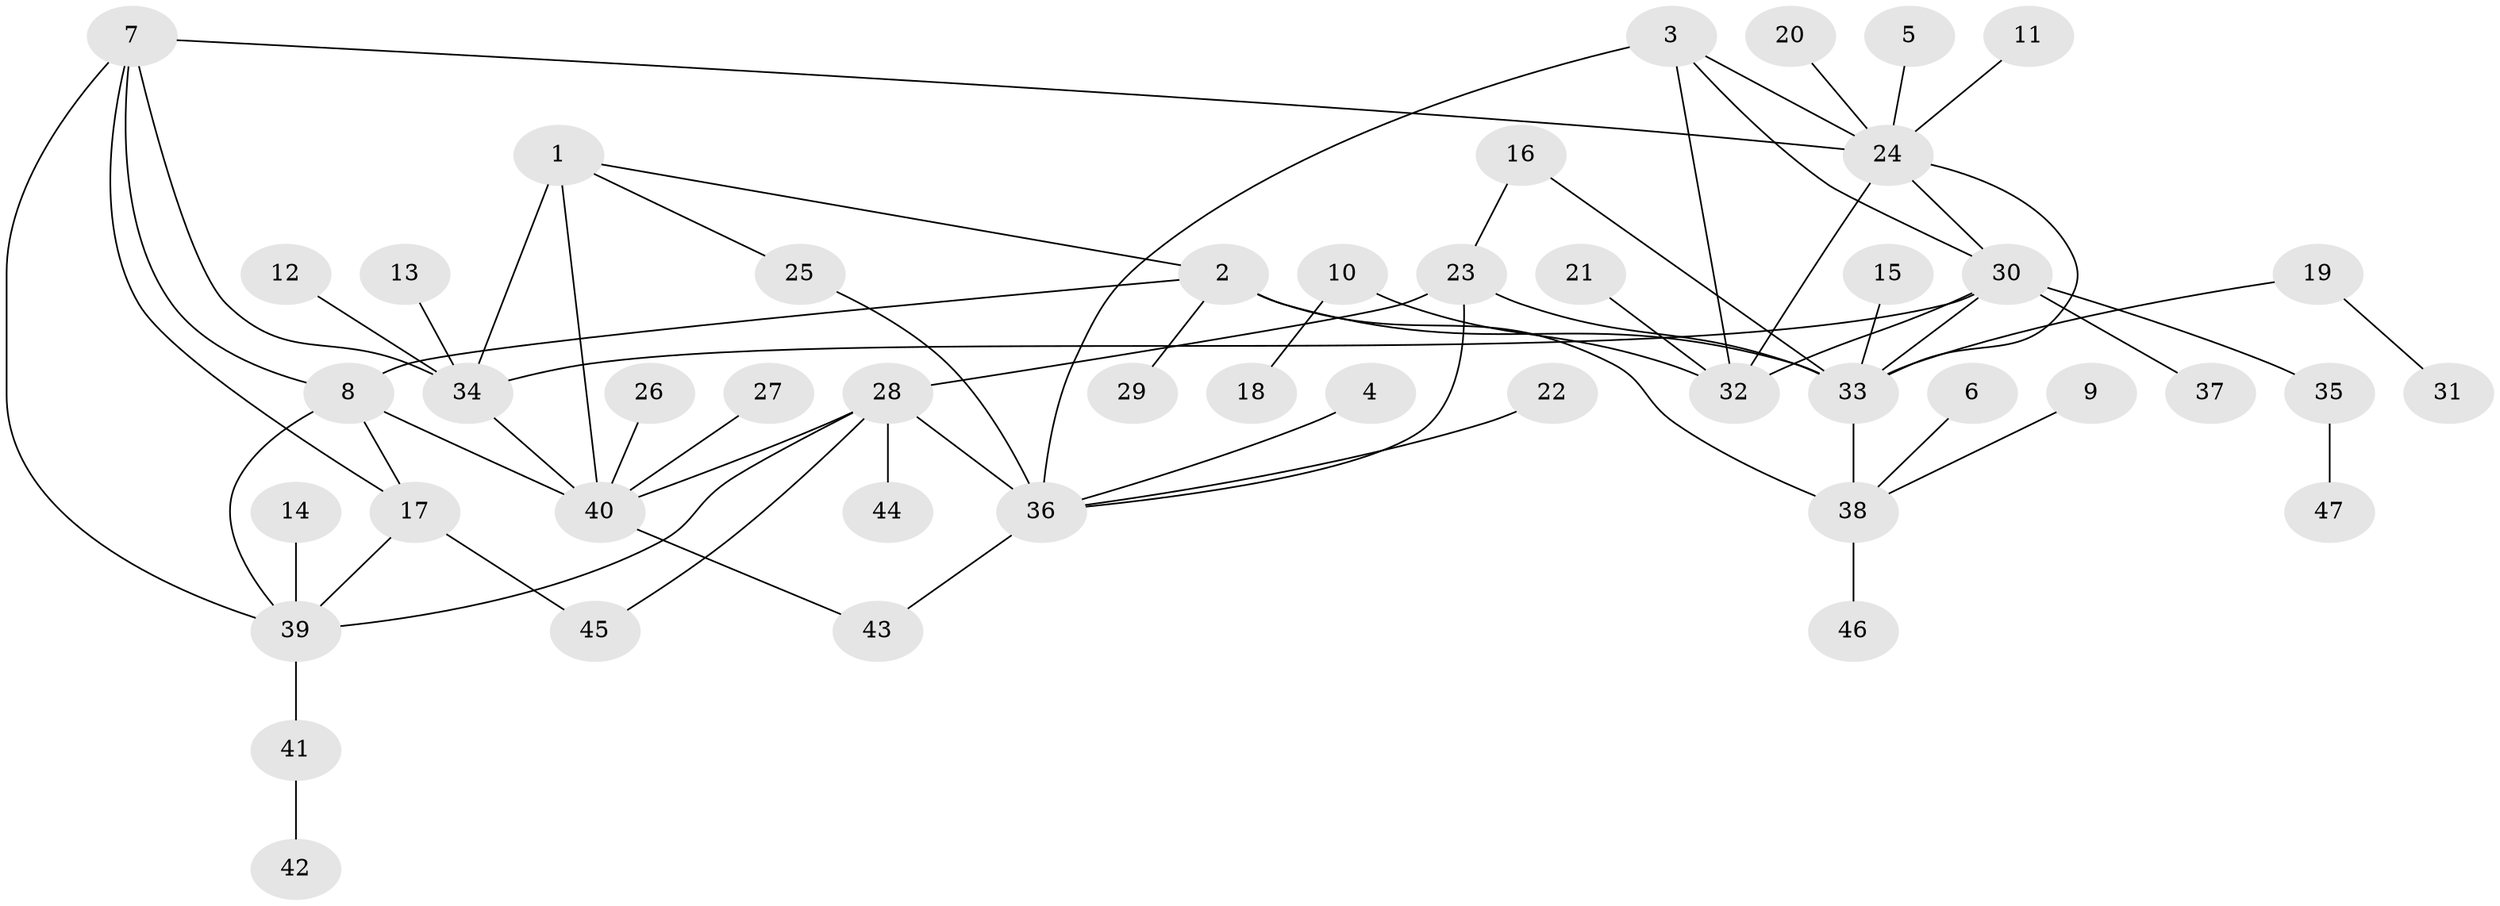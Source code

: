 // original degree distribution, {6: 0.03225806451612903, 8: 0.021505376344086023, 5: 0.03225806451612903, 9: 0.043010752688172046, 3: 0.06451612903225806, 10: 0.03225806451612903, 4: 0.043010752688172046, 7: 0.010752688172043012, 1: 0.5376344086021505, 2: 0.1827956989247312}
// Generated by graph-tools (version 1.1) at 2025/02/03/09/25 03:02:53]
// undirected, 47 vertices, 67 edges
graph export_dot {
graph [start="1"]
  node [color=gray90,style=filled];
  1;
  2;
  3;
  4;
  5;
  6;
  7;
  8;
  9;
  10;
  11;
  12;
  13;
  14;
  15;
  16;
  17;
  18;
  19;
  20;
  21;
  22;
  23;
  24;
  25;
  26;
  27;
  28;
  29;
  30;
  31;
  32;
  33;
  34;
  35;
  36;
  37;
  38;
  39;
  40;
  41;
  42;
  43;
  44;
  45;
  46;
  47;
  1 -- 2 [weight=1.0];
  1 -- 25 [weight=1.0];
  1 -- 34 [weight=2.0];
  1 -- 40 [weight=2.0];
  2 -- 8 [weight=1.0];
  2 -- 29 [weight=1.0];
  2 -- 33 [weight=2.0];
  2 -- 38 [weight=2.0];
  3 -- 24 [weight=1.0];
  3 -- 30 [weight=1.0];
  3 -- 32 [weight=1.0];
  3 -- 36 [weight=1.0];
  4 -- 36 [weight=1.0];
  5 -- 24 [weight=1.0];
  6 -- 38 [weight=1.0];
  7 -- 8 [weight=1.0];
  7 -- 17 [weight=1.0];
  7 -- 24 [weight=1.0];
  7 -- 34 [weight=1.0];
  7 -- 39 [weight=1.0];
  8 -- 17 [weight=1.0];
  8 -- 39 [weight=1.0];
  8 -- 40 [weight=1.0];
  9 -- 38 [weight=1.0];
  10 -- 18 [weight=1.0];
  10 -- 32 [weight=1.0];
  11 -- 24 [weight=1.0];
  12 -- 34 [weight=1.0];
  13 -- 34 [weight=1.0];
  14 -- 39 [weight=1.0];
  15 -- 33 [weight=1.0];
  16 -- 23 [weight=1.0];
  16 -- 33 [weight=1.0];
  17 -- 39 [weight=1.0];
  17 -- 45 [weight=1.0];
  19 -- 31 [weight=1.0];
  19 -- 33 [weight=1.0];
  20 -- 24 [weight=1.0];
  21 -- 32 [weight=1.0];
  22 -- 36 [weight=1.0];
  23 -- 28 [weight=1.0];
  23 -- 33 [weight=1.0];
  23 -- 36 [weight=2.0];
  24 -- 30 [weight=1.0];
  24 -- 32 [weight=1.0];
  24 -- 33 [weight=1.0];
  25 -- 36 [weight=1.0];
  26 -- 40 [weight=1.0];
  27 -- 40 [weight=1.0];
  28 -- 36 [weight=2.0];
  28 -- 39 [weight=1.0];
  28 -- 40 [weight=1.0];
  28 -- 44 [weight=1.0];
  28 -- 45 [weight=1.0];
  30 -- 32 [weight=1.0];
  30 -- 33 [weight=2.0];
  30 -- 34 [weight=1.0];
  30 -- 35 [weight=1.0];
  30 -- 37 [weight=1.0];
  33 -- 38 [weight=1.0];
  34 -- 40 [weight=1.0];
  35 -- 47 [weight=1.0];
  36 -- 43 [weight=1.0];
  38 -- 46 [weight=1.0];
  39 -- 41 [weight=1.0];
  40 -- 43 [weight=1.0];
  41 -- 42 [weight=1.0];
}
